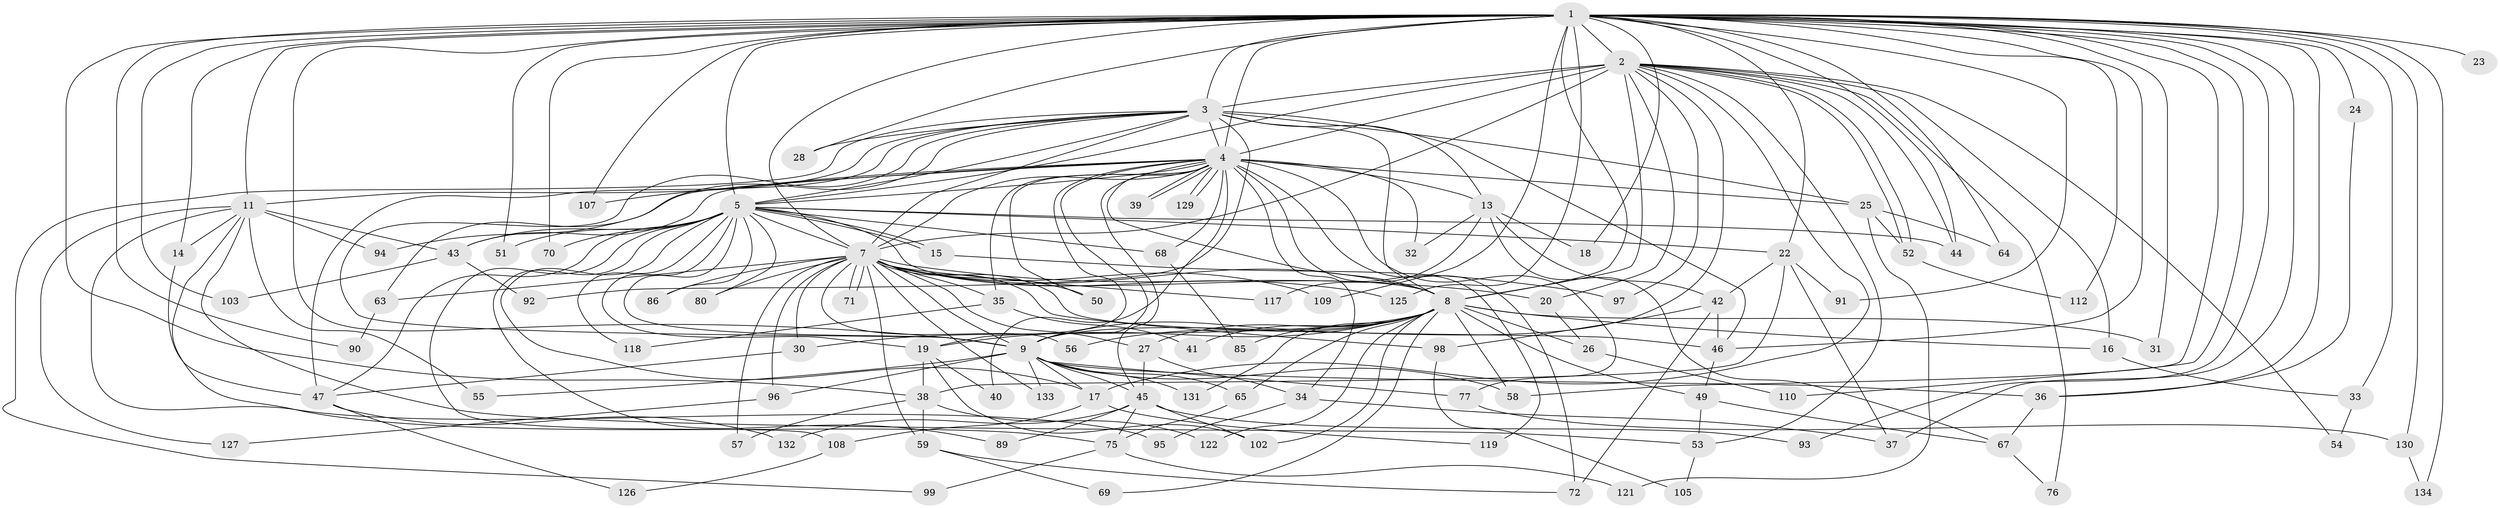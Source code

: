 // Generated by graph-tools (version 1.1) at 2025/23/03/03/25 07:23:42]
// undirected, 101 vertices, 231 edges
graph export_dot {
graph [start="1"]
  node [color=gray90,style=filled];
  1 [super="+6"];
  2 [super="+10"];
  3 [super="+74"];
  4 [super="+123"];
  5 [super="+79"];
  7 [super="+12"];
  8 [super="+115"];
  9 [super="+21"];
  11 [super="+62"];
  13;
  14;
  15;
  16;
  17 [super="+83"];
  18;
  19 [super="+128"];
  20;
  22 [super="+29"];
  23;
  24;
  25;
  26;
  27;
  28;
  30 [super="+48"];
  31;
  32;
  33;
  34 [super="+106"];
  35;
  36 [super="+60"];
  37;
  38 [super="+78"];
  39;
  40;
  41;
  42 [super="+88"];
  43;
  44 [super="+61"];
  45 [super="+66"];
  46 [super="+116"];
  47 [super="+73"];
  49;
  50;
  51 [super="+124"];
  52 [super="+114"];
  53 [super="+100"];
  54;
  55;
  56;
  57 [super="+82"];
  58 [super="+120"];
  59 [super="+84"];
  63;
  64;
  65 [super="+81"];
  67 [super="+101"];
  68;
  69;
  70;
  71;
  72 [super="+104"];
  75 [super="+87"];
  76;
  77 [super="+113"];
  80;
  85;
  86;
  89;
  90;
  91;
  92;
  93;
  94;
  95;
  96;
  97;
  98;
  99;
  102 [super="+111"];
  103;
  105;
  107;
  108;
  109;
  110;
  112;
  117;
  118;
  119;
  121;
  122;
  125;
  126;
  127;
  129;
  130;
  131;
  132;
  133;
  134;
  1 -- 2 [weight=4];
  1 -- 3 [weight=2];
  1 -- 4 [weight=3];
  1 -- 5 [weight=2];
  1 -- 7 [weight=2];
  1 -- 8 [weight=2];
  1 -- 9 [weight=2];
  1 -- 11;
  1 -- 14;
  1 -- 18;
  1 -- 22 [weight=2];
  1 -- 23 [weight=2];
  1 -- 31;
  1 -- 37;
  1 -- 38;
  1 -- 44;
  1 -- 46;
  1 -- 64;
  1 -- 70;
  1 -- 90;
  1 -- 91;
  1 -- 103;
  1 -- 110;
  1 -- 130;
  1 -- 134;
  1 -- 24;
  1 -- 28;
  1 -- 93;
  1 -- 33;
  1 -- 36;
  1 -- 107;
  1 -- 109;
  1 -- 112;
  1 -- 51 [weight=2];
  1 -- 125;
  1 -- 58;
  2 -- 3 [weight=2];
  2 -- 4 [weight=2];
  2 -- 5 [weight=2];
  2 -- 7 [weight=2];
  2 -- 8 [weight=3];
  2 -- 9 [weight=2];
  2 -- 16;
  2 -- 20;
  2 -- 52;
  2 -- 52;
  2 -- 54;
  2 -- 97;
  2 -- 17 [weight=2];
  2 -- 44;
  2 -- 76;
  2 -- 53;
  3 -- 4;
  3 -- 5;
  3 -- 7;
  3 -- 8;
  3 -- 9 [weight=2];
  3 -- 11;
  3 -- 13;
  3 -- 25;
  3 -- 28;
  3 -- 47;
  3 -- 63;
  3 -- 92;
  3 -- 99;
  3 -- 46;
  4 -- 5;
  4 -- 7 [weight=2];
  4 -- 8;
  4 -- 9;
  4 -- 13;
  4 -- 25;
  4 -- 32;
  4 -- 34;
  4 -- 35;
  4 -- 39;
  4 -- 39;
  4 -- 40;
  4 -- 43;
  4 -- 45;
  4 -- 50;
  4 -- 68;
  4 -- 72;
  4 -- 77 [weight=2];
  4 -- 94;
  4 -- 107;
  4 -- 119;
  4 -- 129;
  4 -- 129;
  4 -- 19;
  5 -- 7 [weight=2];
  5 -- 8;
  5 -- 9;
  5 -- 15;
  5 -- 15;
  5 -- 17;
  5 -- 19;
  5 -- 22;
  5 -- 43;
  5 -- 44;
  5 -- 47;
  5 -- 51;
  5 -- 68;
  5 -- 70;
  5 -- 80;
  5 -- 86;
  5 -- 89;
  5 -- 108;
  5 -- 118;
  7 -- 8;
  7 -- 9;
  7 -- 20;
  7 -- 27;
  7 -- 30;
  7 -- 35;
  7 -- 46;
  7 -- 50;
  7 -- 56;
  7 -- 57 [weight=2];
  7 -- 59 [weight=2];
  7 -- 63;
  7 -- 71;
  7 -- 71;
  7 -- 80;
  7 -- 86;
  7 -- 96;
  7 -- 98;
  7 -- 109;
  7 -- 117;
  7 -- 125;
  7 -- 133;
  8 -- 9;
  8 -- 16;
  8 -- 19;
  8 -- 26;
  8 -- 27;
  8 -- 30;
  8 -- 31;
  8 -- 41;
  8 -- 49;
  8 -- 56;
  8 -- 58;
  8 -- 65;
  8 -- 69;
  8 -- 85;
  8 -- 102;
  8 -- 122;
  8 -- 131;
  9 -- 36;
  9 -- 45;
  9 -- 55;
  9 -- 65 [weight=2];
  9 -- 77;
  9 -- 96;
  9 -- 131;
  9 -- 58;
  9 -- 133;
  9 -- 17;
  11 -- 14;
  11 -- 53;
  11 -- 55;
  11 -- 75;
  11 -- 94;
  11 -- 95;
  11 -- 127;
  11 -- 43;
  13 -- 18;
  13 -- 32;
  13 -- 42;
  13 -- 117;
  13 -- 67;
  14 -- 47;
  15 -- 97;
  16 -- 33;
  17 -- 119;
  17 -- 108;
  19 -- 38;
  19 -- 40;
  19 -- 102;
  20 -- 26;
  22 -- 37;
  22 -- 42;
  22 -- 38;
  22 -- 91;
  24 -- 36;
  25 -- 64;
  25 -- 121;
  25 -- 52;
  26 -- 110;
  27 -- 34;
  27 -- 45;
  30 -- 47;
  33 -- 54;
  34 -- 95;
  34 -- 37;
  35 -- 41;
  35 -- 118;
  36 -- 67;
  38 -- 57;
  38 -- 59;
  38 -- 122;
  42 -- 72;
  42 -- 98;
  42 -- 46;
  43 -- 92;
  43 -- 103;
  45 -- 89;
  45 -- 132;
  45 -- 93;
  45 -- 102;
  45 -- 75;
  46 -- 49;
  47 -- 126;
  47 -- 132;
  49 -- 53;
  49 -- 67;
  52 -- 112;
  53 -- 105;
  59 -- 69;
  59 -- 72;
  63 -- 90;
  65 -- 75;
  67 -- 76;
  68 -- 85;
  75 -- 121;
  75 -- 99;
  77 -- 130;
  96 -- 127;
  98 -- 105;
  108 -- 126;
  130 -- 134;
}

